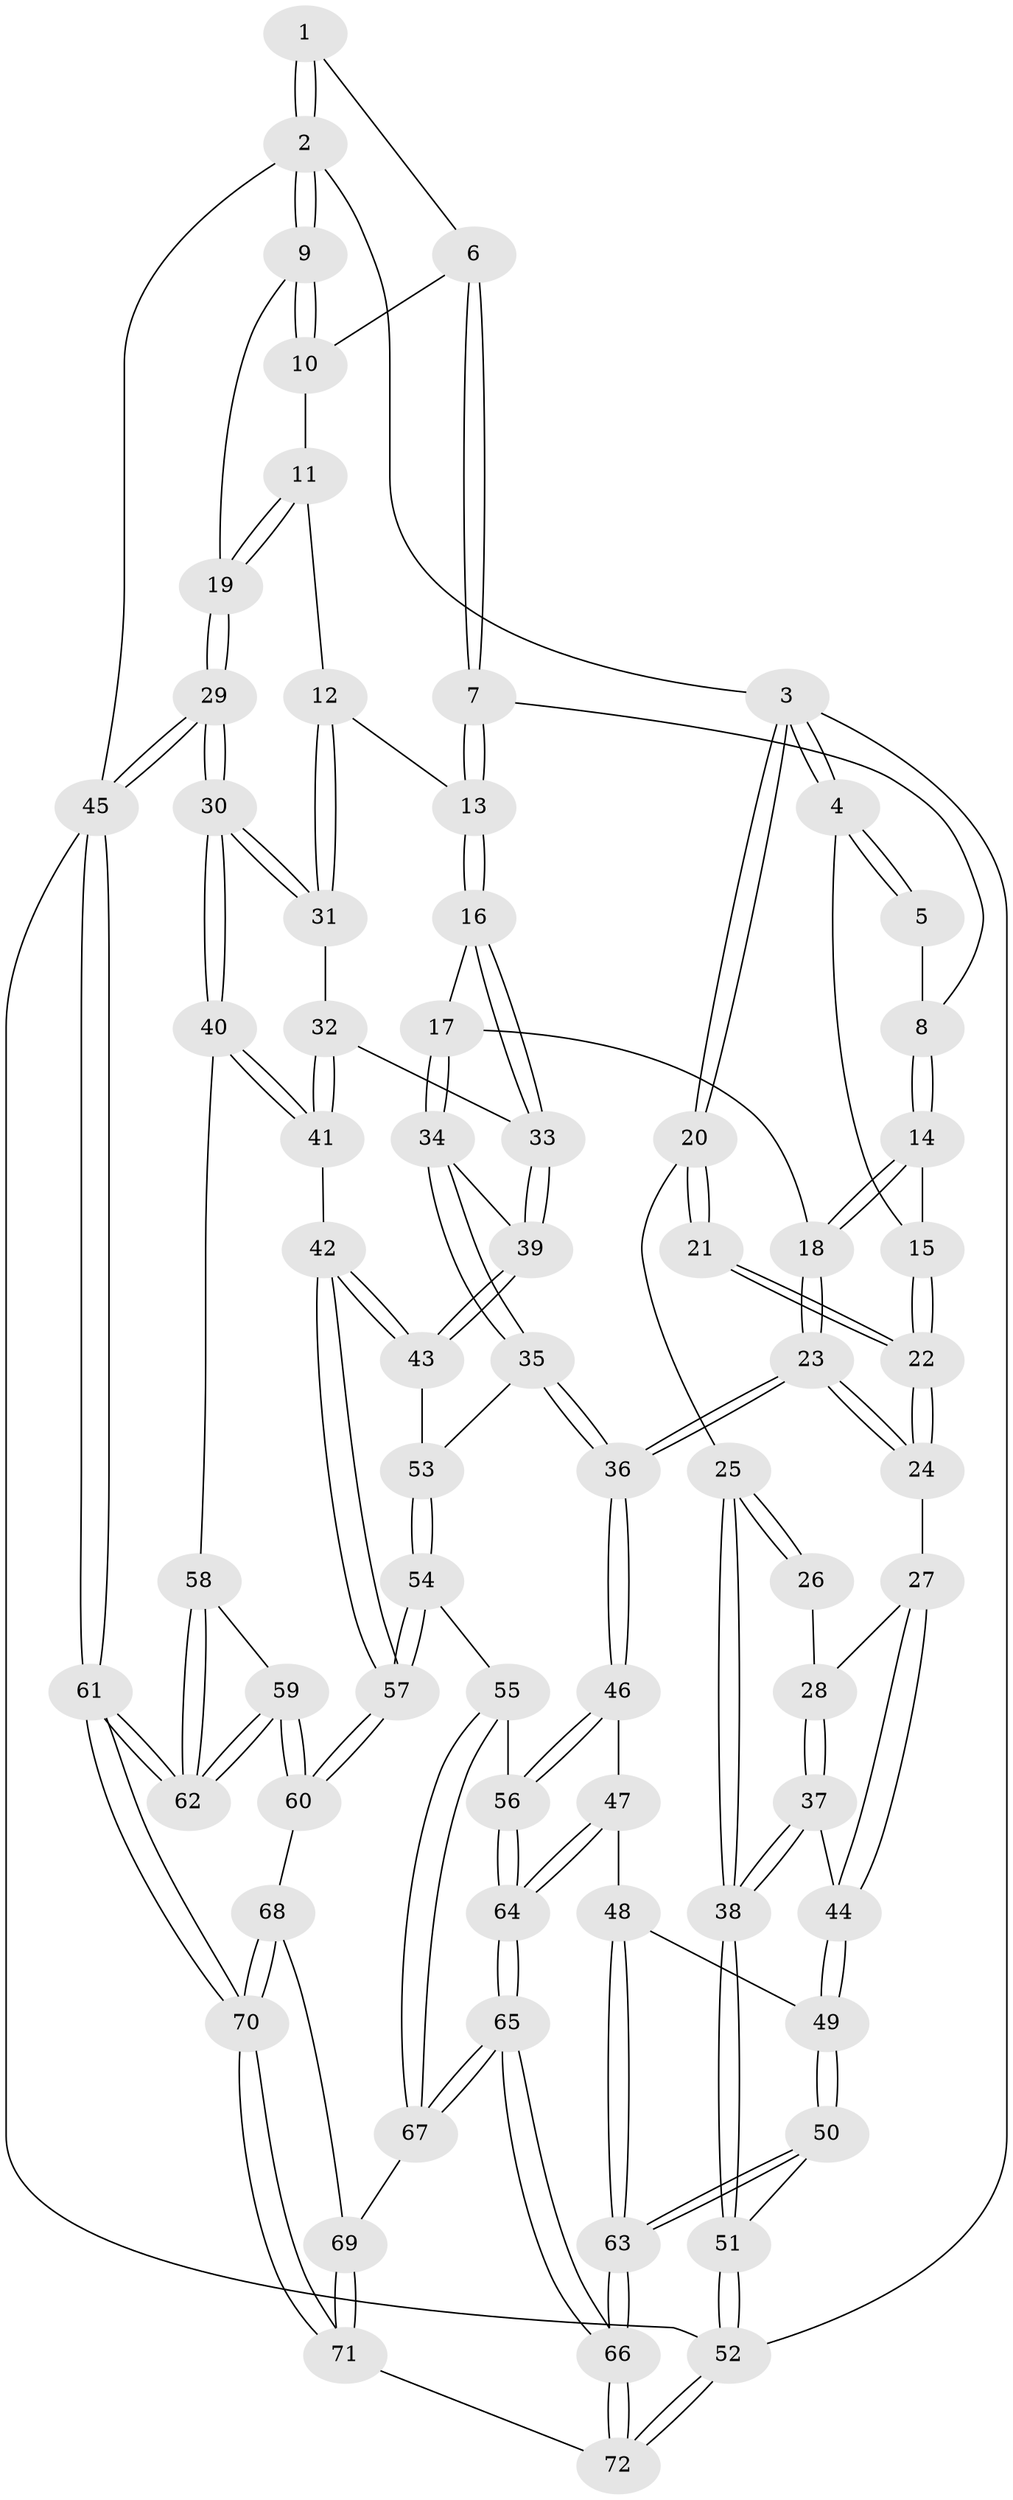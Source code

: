 // Generated by graph-tools (version 1.1) at 2025/11/02/27/25 16:11:53]
// undirected, 72 vertices, 177 edges
graph export_dot {
graph [start="1"]
  node [color=gray90,style=filled];
  1 [pos="+0.9593115981000838+0"];
  2 [pos="+1+0"];
  3 [pos="+0+0"];
  4 [pos="+0.41770028186923663+0"];
  5 [pos="+0.5118804643092966+0"];
  6 [pos="+0.8752633200395058+0.1216708866893669"];
  7 [pos="+0.7909055474712806+0.18240660746687443"];
  8 [pos="+0.6699660320155642+0.09836784416678733"];
  9 [pos="+1+0.17749382884587617"];
  10 [pos="+0.8954819408495819+0.13050621840557422"];
  11 [pos="+0.9805792330939628+0.27146993028120564"];
  12 [pos="+0.8724727670998335+0.3281697708695593"];
  13 [pos="+0.7958677348879566+0.30310648595856515"];
  14 [pos="+0.617519499446645+0.2660551241952063"];
  15 [pos="+0.34507796304061283+0.14203924347710264"];
  16 [pos="+0.7349801184071358+0.3544423892694624"];
  17 [pos="+0.6871657764577678+0.3464339764421455"];
  18 [pos="+0.6522697828097537+0.3339386155684181"];
  19 [pos="+1+0.22791614002711863"];
  20 [pos="+0+0"];
  21 [pos="+0.12027641023385645+0.1608539359672332"];
  22 [pos="+0.33717582942997176+0.15777100641804398"];
  23 [pos="+0.3562589067687365+0.42113312502933703"];
  24 [pos="+0.326592043573659+0.38171256539739645"];
  25 [pos="+0+0.2858520994347974"];
  26 [pos="+0+0.2939466126092423"];
  27 [pos="+0.2265772543113466+0.4032748598566772"];
  28 [pos="+0.10409587837171094+0.36979496690137764"];
  29 [pos="+1+0.5670661357701272"];
  30 [pos="+1+0.5676536318770672"];
  31 [pos="+0.9457448181645711+0.4449650484620911"];
  32 [pos="+0.8611263355482787+0.478273077888383"];
  33 [pos="+0.7387793727724108+0.45073854158034643"];
  34 [pos="+0.5387293239435735+0.5336387545730539"];
  35 [pos="+0.5264492883457116+0.539126858398453"];
  36 [pos="+0.3965472403930853+0.53187764808636"];
  37 [pos="+0+0.5112820095490235"];
  38 [pos="+0+0.5104721399936066"];
  39 [pos="+0.7294281392118663+0.4837880932453933"];
  40 [pos="+0.9590083200048996+0.6390935166285079"];
  41 [pos="+0.8218960414295073+0.6312460560193883"];
  42 [pos="+0.8105705599750826+0.6326748702050164"];
  43 [pos="+0.7713524072513189+0.6095572151599689"];
  44 [pos="+0.07987738892863826+0.550492304607413"];
  45 [pos="+1+1"];
  46 [pos="+0.3819330086805872+0.6051723635020321"];
  47 [pos="+0.35254530166745746+0.6498580375621164"];
  48 [pos="+0.12085040200354939+0.6915959182346316"];
  49 [pos="+0.10781897925994786+0.6880178959264819"];
  50 [pos="+0+0.7681635591496988"];
  51 [pos="+0+0.7751076246229949"];
  52 [pos="+0+1"];
  53 [pos="+0.6654700936155465+0.6429289814383136"];
  54 [pos="+0.6128845689497069+0.7725826721623271"];
  55 [pos="+0.6107272609723722+0.7737817542854151"];
  56 [pos="+0.5780330023572713+0.7563668260464805"];
  57 [pos="+0.7699798951804881+0.7904724792687069"];
  58 [pos="+0.9442829389008368+0.6948735376195776"];
  59 [pos="+0.8431594637137112+0.8818023328511371"];
  60 [pos="+0.8119886595897106+0.8598440211876287"];
  61 [pos="+1+1"];
  62 [pos="+1+1"];
  63 [pos="+0.23014126938466434+1"];
  64 [pos="+0.3447259453695197+0.8878558989249439"];
  65 [pos="+0.3299795399567416+1"];
  66 [pos="+0.30285904629924504+1"];
  67 [pos="+0.6100909559384208+0.7769748852798898"];
  68 [pos="+0.649213755130642+0.9207966627348275"];
  69 [pos="+0.6296070346205277+0.9170815669689527"];
  70 [pos="+1+1"];
  71 [pos="+0.33950202337716806+1"];
  72 [pos="+0.3089396406094011+1"];
  1 -- 2;
  1 -- 2;
  1 -- 6;
  2 -- 3;
  2 -- 9;
  2 -- 9;
  2 -- 45;
  3 -- 4;
  3 -- 4;
  3 -- 20;
  3 -- 20;
  3 -- 52;
  4 -- 5;
  4 -- 5;
  4 -- 15;
  5 -- 8;
  6 -- 7;
  6 -- 7;
  6 -- 10;
  7 -- 8;
  7 -- 13;
  7 -- 13;
  8 -- 14;
  8 -- 14;
  9 -- 10;
  9 -- 10;
  9 -- 19;
  10 -- 11;
  11 -- 12;
  11 -- 19;
  11 -- 19;
  12 -- 13;
  12 -- 31;
  12 -- 31;
  13 -- 16;
  13 -- 16;
  14 -- 15;
  14 -- 18;
  14 -- 18;
  15 -- 22;
  15 -- 22;
  16 -- 17;
  16 -- 33;
  16 -- 33;
  17 -- 18;
  17 -- 34;
  17 -- 34;
  18 -- 23;
  18 -- 23;
  19 -- 29;
  19 -- 29;
  20 -- 21;
  20 -- 21;
  20 -- 25;
  21 -- 22;
  21 -- 22;
  22 -- 24;
  22 -- 24;
  23 -- 24;
  23 -- 24;
  23 -- 36;
  23 -- 36;
  24 -- 27;
  25 -- 26;
  25 -- 26;
  25 -- 38;
  25 -- 38;
  26 -- 28;
  27 -- 28;
  27 -- 44;
  27 -- 44;
  28 -- 37;
  28 -- 37;
  29 -- 30;
  29 -- 30;
  29 -- 45;
  29 -- 45;
  30 -- 31;
  30 -- 31;
  30 -- 40;
  30 -- 40;
  31 -- 32;
  32 -- 33;
  32 -- 41;
  32 -- 41;
  33 -- 39;
  33 -- 39;
  34 -- 35;
  34 -- 35;
  34 -- 39;
  35 -- 36;
  35 -- 36;
  35 -- 53;
  36 -- 46;
  36 -- 46;
  37 -- 38;
  37 -- 38;
  37 -- 44;
  38 -- 51;
  38 -- 51;
  39 -- 43;
  39 -- 43;
  40 -- 41;
  40 -- 41;
  40 -- 58;
  41 -- 42;
  42 -- 43;
  42 -- 43;
  42 -- 57;
  42 -- 57;
  43 -- 53;
  44 -- 49;
  44 -- 49;
  45 -- 61;
  45 -- 61;
  45 -- 52;
  46 -- 47;
  46 -- 56;
  46 -- 56;
  47 -- 48;
  47 -- 64;
  47 -- 64;
  48 -- 49;
  48 -- 63;
  48 -- 63;
  49 -- 50;
  49 -- 50;
  50 -- 51;
  50 -- 63;
  50 -- 63;
  51 -- 52;
  51 -- 52;
  52 -- 72;
  52 -- 72;
  53 -- 54;
  53 -- 54;
  54 -- 55;
  54 -- 57;
  54 -- 57;
  55 -- 56;
  55 -- 67;
  55 -- 67;
  56 -- 64;
  56 -- 64;
  57 -- 60;
  57 -- 60;
  58 -- 59;
  58 -- 62;
  58 -- 62;
  59 -- 60;
  59 -- 60;
  59 -- 62;
  59 -- 62;
  60 -- 68;
  61 -- 62;
  61 -- 62;
  61 -- 70;
  61 -- 70;
  63 -- 66;
  63 -- 66;
  64 -- 65;
  64 -- 65;
  65 -- 66;
  65 -- 66;
  65 -- 67;
  65 -- 67;
  66 -- 72;
  66 -- 72;
  67 -- 69;
  68 -- 69;
  68 -- 70;
  68 -- 70;
  69 -- 71;
  69 -- 71;
  70 -- 71;
  70 -- 71;
  71 -- 72;
}
